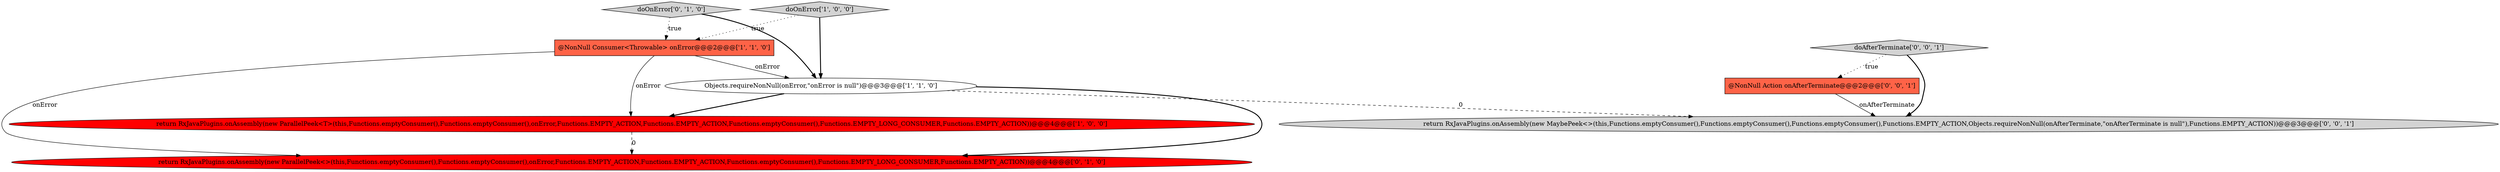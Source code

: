 digraph {
2 [style = filled, label = "doOnError['1', '0', '0']", fillcolor = lightgray, shape = diamond image = "AAA0AAABBB1BBB"];
4 [style = filled, label = "return RxJavaPlugins.onAssembly(new ParallelPeek<>(this,Functions.emptyConsumer(),Functions.emptyConsumer(),onError,Functions.EMPTY_ACTION,Functions.EMPTY_ACTION,Functions.emptyConsumer(),Functions.EMPTY_LONG_CONSUMER,Functions.EMPTY_ACTION))@@@4@@@['0', '1', '0']", fillcolor = red, shape = ellipse image = "AAA1AAABBB2BBB"];
5 [style = filled, label = "doOnError['0', '1', '0']", fillcolor = lightgray, shape = diamond image = "AAA0AAABBB2BBB"];
8 [style = filled, label = "return RxJavaPlugins.onAssembly(new MaybePeek<>(this,Functions.emptyConsumer(),Functions.emptyConsumer(),Functions.emptyConsumer(),Functions.EMPTY_ACTION,Objects.requireNonNull(onAfterTerminate,\"onAfterTerminate is null\"),Functions.EMPTY_ACTION))@@@3@@@['0', '0', '1']", fillcolor = lightgray, shape = ellipse image = "AAA0AAABBB3BBB"];
3 [style = filled, label = "return RxJavaPlugins.onAssembly(new ParallelPeek<T>(this,Functions.emptyConsumer(),Functions.emptyConsumer(),onError,Functions.EMPTY_ACTION,Functions.EMPTY_ACTION,Functions.emptyConsumer(),Functions.EMPTY_LONG_CONSUMER,Functions.EMPTY_ACTION))@@@4@@@['1', '0', '0']", fillcolor = red, shape = ellipse image = "AAA1AAABBB1BBB"];
6 [style = filled, label = "@NonNull Action onAfterTerminate@@@2@@@['0', '0', '1']", fillcolor = tomato, shape = box image = "AAA0AAABBB3BBB"];
1 [style = filled, label = "@NonNull Consumer<Throwable> onError@@@2@@@['1', '1', '0']", fillcolor = tomato, shape = box image = "AAA0AAABBB1BBB"];
0 [style = filled, label = "Objects.requireNonNull(onError,\"onError is null\")@@@3@@@['1', '1', '0']", fillcolor = white, shape = ellipse image = "AAA0AAABBB1BBB"];
7 [style = filled, label = "doAfterTerminate['0', '0', '1']", fillcolor = lightgray, shape = diamond image = "AAA0AAABBB3BBB"];
0->3 [style = bold, label=""];
0->8 [style = dashed, label="0"];
7->6 [style = dotted, label="true"];
6->8 [style = solid, label="onAfterTerminate"];
2->0 [style = bold, label=""];
1->3 [style = solid, label="onError"];
1->4 [style = solid, label="onError"];
5->0 [style = bold, label=""];
0->4 [style = bold, label=""];
7->8 [style = bold, label=""];
2->1 [style = dotted, label="true"];
3->4 [style = dashed, label="0"];
5->1 [style = dotted, label="true"];
1->0 [style = solid, label="onError"];
}
